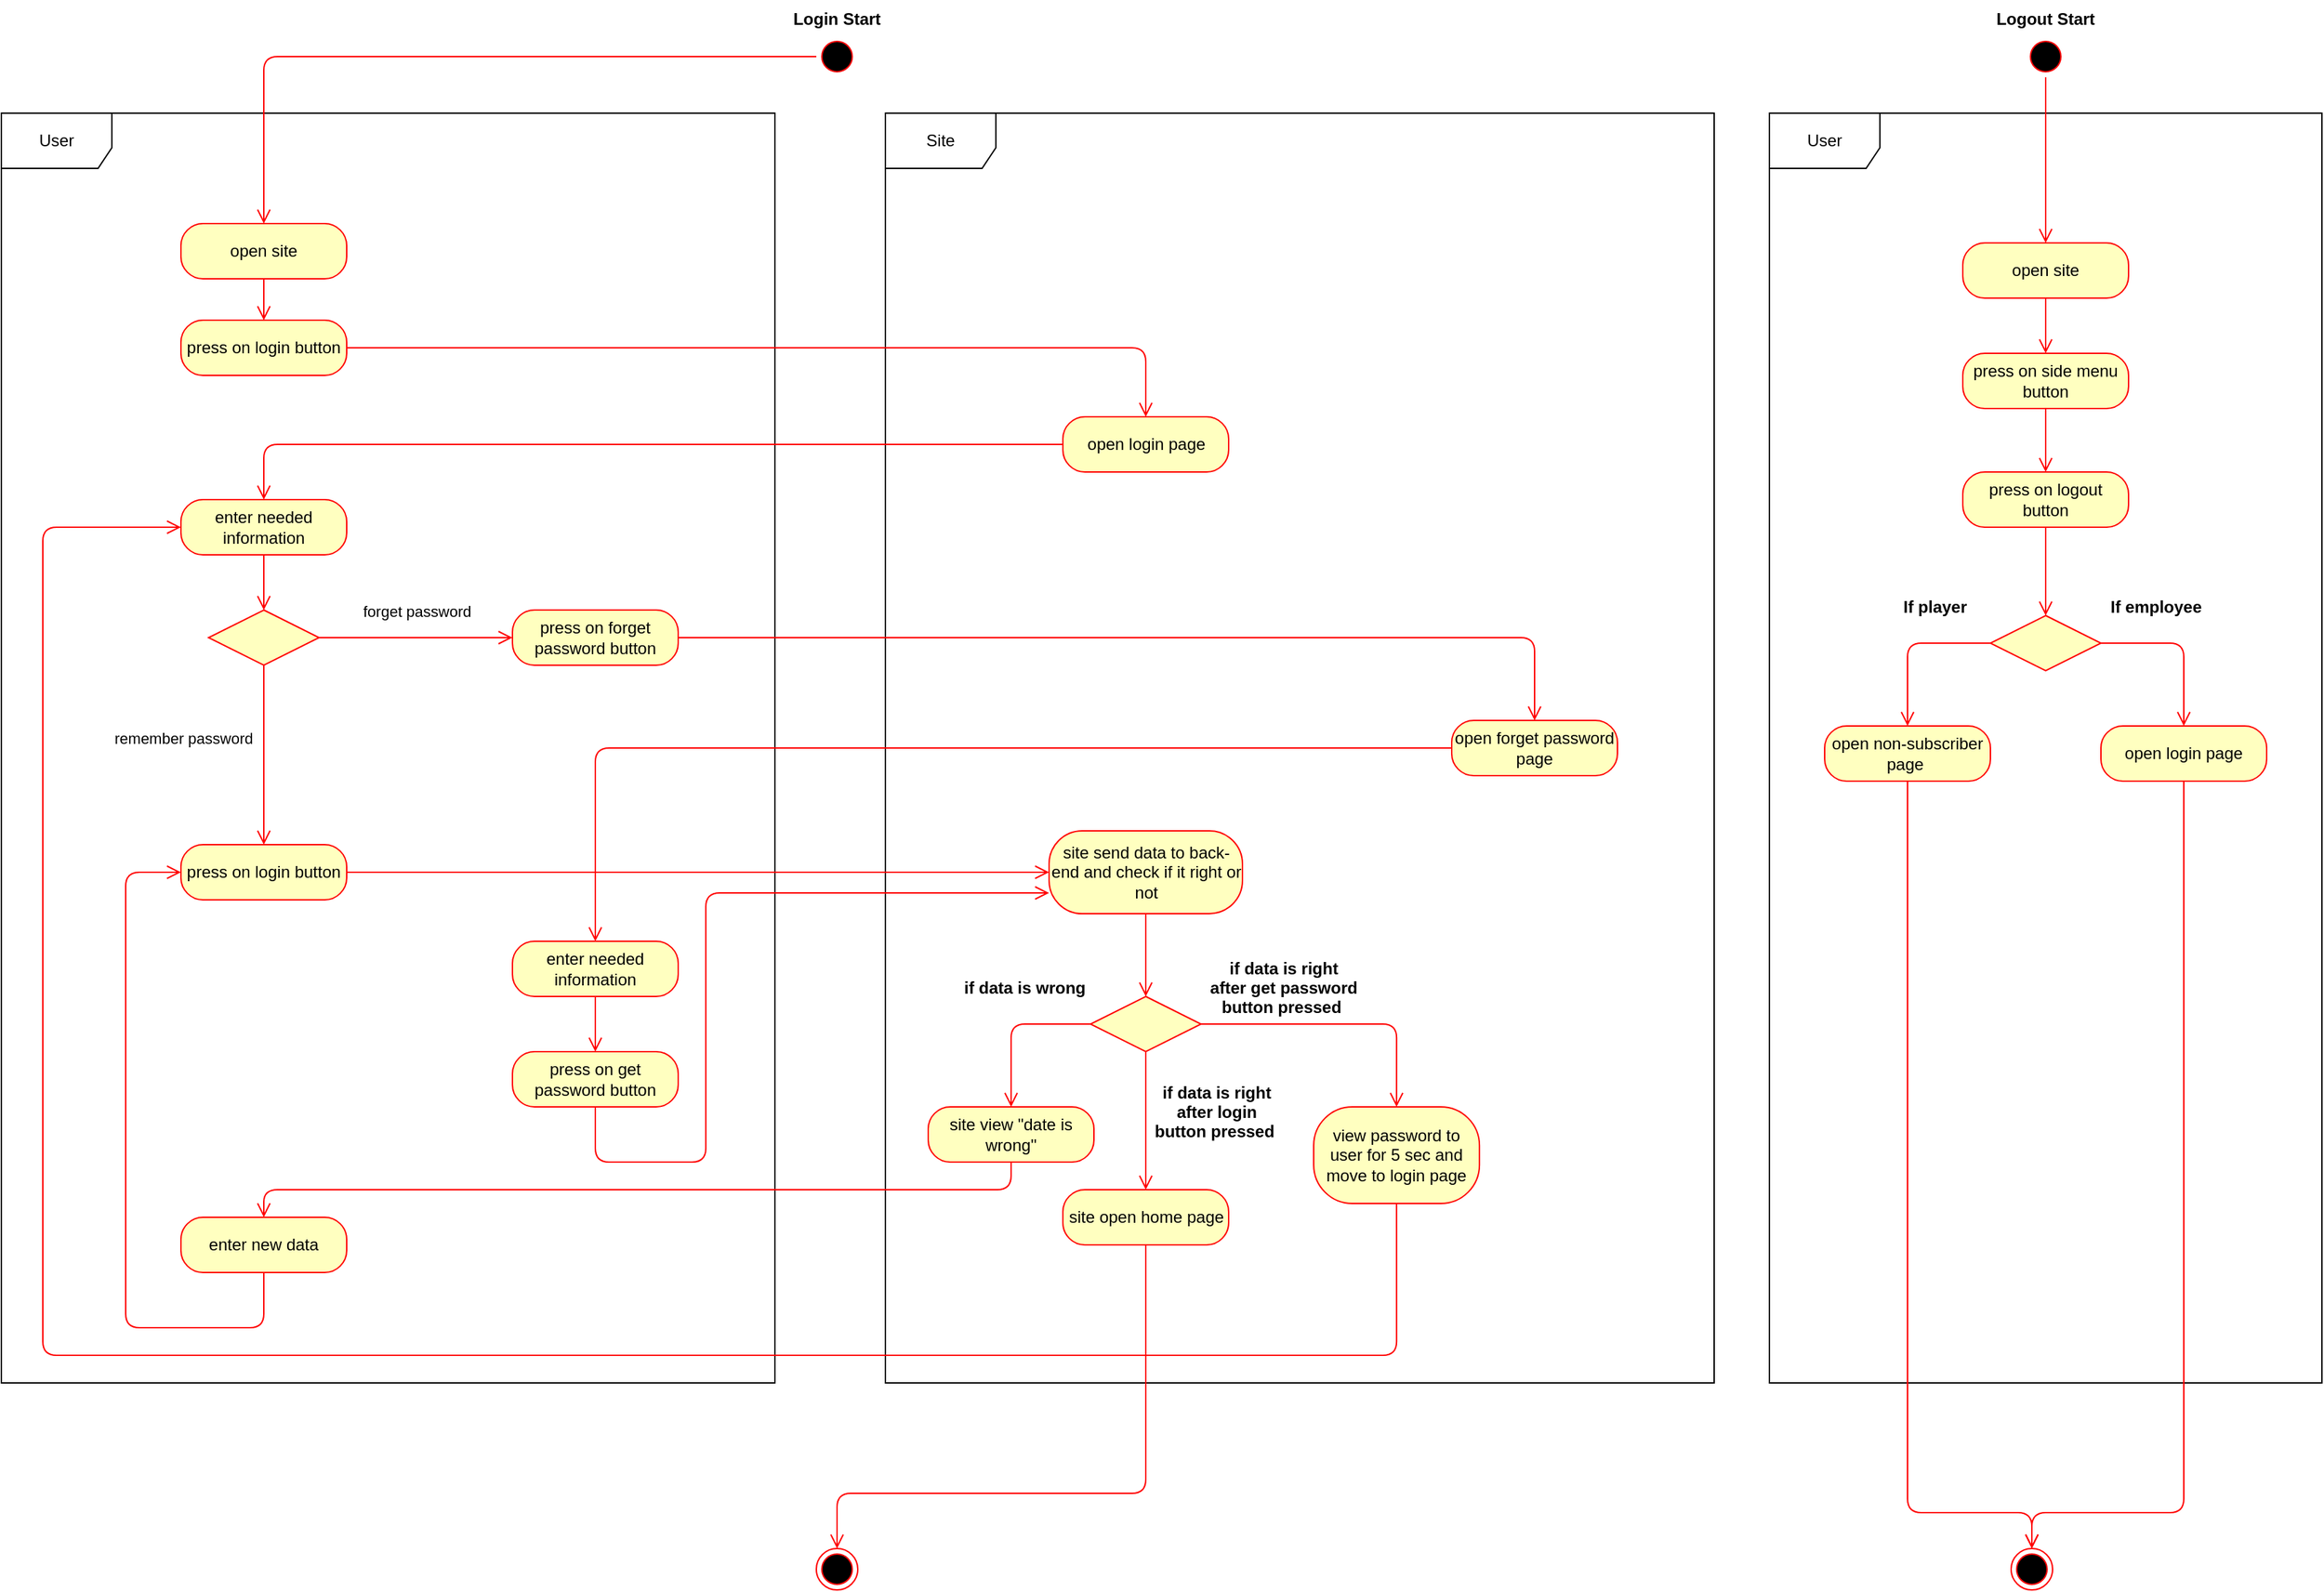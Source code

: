 <mxfile version="13.9.9" type="device"><diagram id="vHUX3nEgrBpxikdIdnRH" name="Page-1"><mxGraphModel dx="3160" dy="1460" grid="1" gridSize="10" guides="1" tooltips="1" connect="1" arrows="0" fold="1" page="1" pageScale="1" pageWidth="1920" pageHeight="1200" math="0" shadow="0"><root><mxCell id="0"/><mxCell id="1" parent="0"/><mxCell id="IA9ujaFTMxTYz04jfOuX-15" value="Site" style="shape=umlFrame;whiteSpace=wrap;html=1;width=80;height=40;" vertex="1" parent="1"><mxGeometry x="680" y="106" width="600" height="920" as="geometry"/></mxCell><mxCell id="IA9ujaFTMxTYz04jfOuX-12" value="User" style="shape=umlFrame;whiteSpace=wrap;html=1;width=80;height=40;" vertex="1" parent="1"><mxGeometry x="40" y="106" width="560" height="920" as="geometry"/></mxCell><mxCell id="IA9ujaFTMxTYz04jfOuX-1" value="" style="ellipse;html=1;shape=startState;fillColor=#000000;strokeColor=#ff0000;" vertex="1" parent="1"><mxGeometry x="630" y="50" width="30" height="30" as="geometry"/></mxCell><mxCell id="IA9ujaFTMxTYz04jfOuX-2" value="" style="edgeStyle=orthogonalEdgeStyle;html=1;verticalAlign=bottom;endArrow=open;endSize=8;strokeColor=#ff0000;entryX=0.5;entryY=0;entryDx=0;entryDy=0;" edge="1" source="IA9ujaFTMxTYz04jfOuX-1" parent="1" target="IA9ujaFTMxTYz04jfOuX-3"><mxGeometry relative="1" as="geometry"><mxPoint x="690" y="156" as="targetPoint"/></mxGeometry></mxCell><mxCell id="IA9ujaFTMxTYz04jfOuX-3" value="open site" style="rounded=1;whiteSpace=wrap;html=1;arcSize=40;fontColor=#000000;fillColor=#ffffc0;strokeColor=#ff0000;" vertex="1" parent="1"><mxGeometry x="170" y="186" width="120" height="40" as="geometry"/></mxCell><mxCell id="IA9ujaFTMxTYz04jfOuX-4" value="" style="edgeStyle=orthogonalEdgeStyle;html=1;verticalAlign=bottom;endArrow=open;endSize=8;strokeColor=#ff0000;entryX=0.5;entryY=0;entryDx=0;entryDy=0;" edge="1" source="IA9ujaFTMxTYz04jfOuX-3" parent="1" target="IA9ujaFTMxTYz04jfOuX-5"><mxGeometry relative="1" as="geometry"><mxPoint x="230" y="276" as="targetPoint"/><Array as="points"/></mxGeometry></mxCell><mxCell id="IA9ujaFTMxTYz04jfOuX-5" value="press on login button" style="rounded=1;whiteSpace=wrap;html=1;arcSize=40;fontColor=#000000;fillColor=#ffffc0;strokeColor=#ff0000;" vertex="1" parent="1"><mxGeometry x="170" y="256" width="120" height="40" as="geometry"/></mxCell><mxCell id="IA9ujaFTMxTYz04jfOuX-6" value="" style="edgeStyle=orthogonalEdgeStyle;html=1;verticalAlign=bottom;endArrow=open;endSize=8;strokeColor=#ff0000;entryX=0.5;entryY=0;entryDx=0;entryDy=0;" edge="1" source="IA9ujaFTMxTYz04jfOuX-5" parent="1" target="IA9ujaFTMxTYz04jfOuX-7"><mxGeometry relative="1" as="geometry"><mxPoint x="450" y="406" as="targetPoint"/></mxGeometry></mxCell><mxCell id="IA9ujaFTMxTYz04jfOuX-7" value="open login page" style="rounded=1;whiteSpace=wrap;html=1;arcSize=40;fontColor=#000000;fillColor=#ffffc0;strokeColor=#ff0000;" vertex="1" parent="1"><mxGeometry x="808.5" y="326" width="120" height="40" as="geometry"/></mxCell><mxCell id="IA9ujaFTMxTYz04jfOuX-8" value="" style="edgeStyle=orthogonalEdgeStyle;html=1;verticalAlign=bottom;endArrow=open;endSize=8;strokeColor=#ff0000;entryX=0.5;entryY=0;entryDx=0;entryDy=0;" edge="1" source="IA9ujaFTMxTYz04jfOuX-7" parent="1" target="IA9ujaFTMxTYz04jfOuX-9"><mxGeometry relative="1" as="geometry"><mxPoint x="450" y="416" as="targetPoint"/></mxGeometry></mxCell><mxCell id="IA9ujaFTMxTYz04jfOuX-9" value="enter needed information" style="rounded=1;whiteSpace=wrap;html=1;arcSize=40;fontColor=#000000;fillColor=#ffffc0;strokeColor=#ff0000;" vertex="1" parent="1"><mxGeometry x="170" y="386" width="120" height="40" as="geometry"/></mxCell><mxCell id="IA9ujaFTMxTYz04jfOuX-10" value="" style="edgeStyle=orthogonalEdgeStyle;html=1;verticalAlign=bottom;endArrow=open;endSize=8;strokeColor=#ff0000;entryX=0.5;entryY=0;entryDx=0;entryDy=0;" edge="1" source="IA9ujaFTMxTYz04jfOuX-9" parent="1" target="IA9ujaFTMxTYz04jfOuX-32"><mxGeometry relative="1" as="geometry"><mxPoint x="230" y="536" as="targetPoint"/></mxGeometry></mxCell><mxCell id="IA9ujaFTMxTYz04jfOuX-13" value="press on login button" style="rounded=1;whiteSpace=wrap;html=1;arcSize=40;fontColor=#000000;fillColor=#ffffc0;strokeColor=#ff0000;" vertex="1" parent="1"><mxGeometry x="170" y="636" width="120" height="40" as="geometry"/></mxCell><mxCell id="IA9ujaFTMxTYz04jfOuX-14" value="" style="edgeStyle=orthogonalEdgeStyle;html=1;verticalAlign=bottom;endArrow=open;endSize=8;strokeColor=#ff0000;" edge="1" source="IA9ujaFTMxTYz04jfOuX-13" parent="1" target="IA9ujaFTMxTYz04jfOuX-16"><mxGeometry relative="1" as="geometry"><mxPoint x="450" y="626" as="targetPoint"/></mxGeometry></mxCell><mxCell id="IA9ujaFTMxTYz04jfOuX-16" value="site send data to back-end and check if it right or not" style="rounded=1;whiteSpace=wrap;html=1;arcSize=40;fontColor=#000000;fillColor=#ffffc0;strokeColor=#ff0000;" vertex="1" parent="1"><mxGeometry x="798.5" y="626" width="140" height="60" as="geometry"/></mxCell><mxCell id="IA9ujaFTMxTYz04jfOuX-17" value="site open home page" style="rounded=1;whiteSpace=wrap;html=1;arcSize=40;fontColor=#000000;fillColor=#ffffc0;strokeColor=#ff0000;" vertex="1" parent="1"><mxGeometry x="808.5" y="886" width="120" height="40" as="geometry"/></mxCell><mxCell id="IA9ujaFTMxTYz04jfOuX-20" value="" style="edgeStyle=orthogonalEdgeStyle;html=1;verticalAlign=bottom;endArrow=open;endSize=8;strokeColor=#ff0000;exitX=0.5;exitY=1;exitDx=0;exitDy=0;entryX=0.5;entryY=0;entryDx=0;entryDy=0;" edge="1" parent="1" source="IA9ujaFTMxTYz04jfOuX-16" target="IA9ujaFTMxTYz04jfOuX-21"><mxGeometry relative="1" as="geometry"><mxPoint x="878.5" y="846" as="targetPoint"/><mxPoint x="878.5" y="786" as="sourcePoint"/></mxGeometry></mxCell><mxCell id="IA9ujaFTMxTYz04jfOuX-21" value="" style="rhombus;whiteSpace=wrap;html=1;fillColor=#ffffc0;strokeColor=#ff0000;" vertex="1" parent="1"><mxGeometry x="828.5" y="746" width="80" height="40" as="geometry"/></mxCell><mxCell id="IA9ujaFTMxTYz04jfOuX-22" value="" style="edgeStyle=orthogonalEdgeStyle;html=1;align=left;verticalAlign=bottom;endArrow=open;endSize=8;strokeColor=#ff0000;entryX=0.5;entryY=0;entryDx=0;entryDy=0;" edge="1" source="IA9ujaFTMxTYz04jfOuX-21" parent="1" target="IA9ujaFTMxTYz04jfOuX-27"><mxGeometry x="-1" relative="1" as="geometry"><mxPoint x="1011" y="766" as="targetPoint"/><Array as="points"><mxPoint x="771" y="766"/></Array></mxGeometry></mxCell><mxCell id="IA9ujaFTMxTYz04jfOuX-23" value="" style="edgeStyle=orthogonalEdgeStyle;html=1;align=left;verticalAlign=top;endArrow=open;endSize=8;strokeColor=#ff0000;entryX=0.5;entryY=0;entryDx=0;entryDy=0;exitX=0.5;exitY=1;exitDx=0;exitDy=0;" edge="1" source="IA9ujaFTMxTYz04jfOuX-21" parent="1" target="IA9ujaFTMxTYz04jfOuX-17"><mxGeometry x="-1" y="16" relative="1" as="geometry"><mxPoint x="871" y="846" as="targetPoint"/><Array as="points"><mxPoint x="868" y="826"/></Array><mxPoint x="13" y="-6" as="offset"/></mxGeometry></mxCell><mxCell id="IA9ujaFTMxTYz04jfOuX-24" value="if data is right&#10;after login &#10;button pressed " style="text;align=center;fontStyle=1;verticalAlign=middle;spacingLeft=3;spacingRight=3;strokeColor=none;rotatable=0;points=[[0,0.5],[1,0.5]];portConstraint=eastwest;" vertex="1" parent="1"><mxGeometry x="880" y="816" width="80" height="26" as="geometry"/></mxCell><mxCell id="IA9ujaFTMxTYz04jfOuX-25" value="" style="ellipse;html=1;shape=endState;fillColor=#000000;strokeColor=#ff0000;" vertex="1" parent="1"><mxGeometry x="630" y="1146" width="30" height="30" as="geometry"/></mxCell><mxCell id="IA9ujaFTMxTYz04jfOuX-26" value="" style="edgeStyle=orthogonalEdgeStyle;html=1;align=left;verticalAlign=top;endArrow=open;endSize=8;strokeColor=#ff0000;entryX=0.5;entryY=0;entryDx=0;entryDy=0;exitX=0.5;exitY=1;exitDx=0;exitDy=0;" edge="1" parent="1" source="IA9ujaFTMxTYz04jfOuX-17" target="IA9ujaFTMxTYz04jfOuX-25"><mxGeometry x="-1" y="16" relative="1" as="geometry"><mxPoint x="777.5" y="886" as="targetPoint"/><mxPoint x="805" y="826" as="sourcePoint"/><Array as="points"><mxPoint x="868" y="1106"/><mxPoint x="645" y="1106"/></Array><mxPoint x="13" y="-6" as="offset"/></mxGeometry></mxCell><mxCell id="IA9ujaFTMxTYz04jfOuX-27" value="site view &quot;date is wrong&quot;" style="rounded=1;whiteSpace=wrap;html=1;arcSize=40;fontColor=#000000;fillColor=#ffffc0;strokeColor=#ff0000;" vertex="1" parent="1"><mxGeometry x="711" y="826" width="120" height="40" as="geometry"/></mxCell><mxCell id="IA9ujaFTMxTYz04jfOuX-28" value="if data is wrong" style="text;align=center;fontStyle=1;verticalAlign=middle;spacingLeft=3;spacingRight=3;strokeColor=none;rotatable=0;points=[[0,0.5],[1,0.5]];portConstraint=eastwest;" vertex="1" parent="1"><mxGeometry x="741" y="726" width="80" height="26" as="geometry"/></mxCell><mxCell id="IA9ujaFTMxTYz04jfOuX-29" value="enter new data" style="rounded=1;whiteSpace=wrap;html=1;arcSize=40;fontColor=#000000;fillColor=#ffffc0;strokeColor=#ff0000;" vertex="1" parent="1"><mxGeometry x="170" y="906" width="120" height="40" as="geometry"/></mxCell><mxCell id="IA9ujaFTMxTYz04jfOuX-30" value="" style="edgeStyle=orthogonalEdgeStyle;html=1;verticalAlign=bottom;endArrow=open;endSize=8;strokeColor=#ff0000;entryX=0;entryY=0.5;entryDx=0;entryDy=0;" edge="1" source="IA9ujaFTMxTYz04jfOuX-29" parent="1" target="IA9ujaFTMxTYz04jfOuX-13"><mxGeometry relative="1" as="geometry"><mxPoint x="230" y="1006" as="targetPoint"/><Array as="points"><mxPoint x="230" y="986"/><mxPoint x="130" y="986"/><mxPoint x="130" y="656"/></Array></mxGeometry></mxCell><mxCell id="IA9ujaFTMxTYz04jfOuX-31" value="" style="edgeStyle=orthogonalEdgeStyle;html=1;verticalAlign=bottom;endArrow=open;endSize=8;strokeColor=#ff0000;exitX=0.5;exitY=1;exitDx=0;exitDy=0;entryX=0.5;entryY=0;entryDx=0;entryDy=0;" edge="1" parent="1" source="IA9ujaFTMxTYz04jfOuX-27" target="IA9ujaFTMxTYz04jfOuX-29"><mxGeometry relative="1" as="geometry"><mxPoint x="450" y="906" as="targetPoint"/><mxPoint x="460" y="956" as="sourcePoint"/><Array as="points"><mxPoint x="771" y="886"/><mxPoint x="230" y="886"/></Array></mxGeometry></mxCell><mxCell id="IA9ujaFTMxTYz04jfOuX-32" value="" style="rhombus;whiteSpace=wrap;html=1;fillColor=#ffffc0;strokeColor=#ff0000;" vertex="1" parent="1"><mxGeometry x="190" y="466" width="80" height="40" as="geometry"/></mxCell><mxCell id="IA9ujaFTMxTYz04jfOuX-33" value="forget password" style="edgeStyle=orthogonalEdgeStyle;html=1;align=left;verticalAlign=bottom;endArrow=open;endSize=8;strokeColor=#ff0000;entryX=0;entryY=0.5;entryDx=0;entryDy=0;" edge="1" source="IA9ujaFTMxTYz04jfOuX-32" parent="1" target="IA9ujaFTMxTYz04jfOuX-35"><mxGeometry x="-0.571" y="10" relative="1" as="geometry"><mxPoint x="370" y="486" as="targetPoint"/><Array as="points"><mxPoint x="360" y="486"/><mxPoint x="360" y="486"/></Array><mxPoint as="offset"/></mxGeometry></mxCell><mxCell id="IA9ujaFTMxTYz04jfOuX-34" value="remember password" style="edgeStyle=orthogonalEdgeStyle;html=1;align=left;verticalAlign=top;endArrow=open;endSize=8;strokeColor=#ff0000;entryX=0.5;entryY=0;entryDx=0;entryDy=0;" edge="1" source="IA9ujaFTMxTYz04jfOuX-32" parent="1" target="IA9ujaFTMxTYz04jfOuX-13"><mxGeometry x="-0.385" y="-110" relative="1" as="geometry"><mxPoint x="230" y="566" as="targetPoint"/><mxPoint as="offset"/></mxGeometry></mxCell><mxCell id="IA9ujaFTMxTYz04jfOuX-35" value="press on forget password button" style="rounded=1;whiteSpace=wrap;html=1;arcSize=40;fontColor=#000000;fillColor=#ffffc0;strokeColor=#ff0000;" vertex="1" parent="1"><mxGeometry x="410" y="466" width="120" height="40" as="geometry"/></mxCell><mxCell id="IA9ujaFTMxTYz04jfOuX-36" value="" style="edgeStyle=orthogonalEdgeStyle;html=1;verticalAlign=bottom;endArrow=open;endSize=8;strokeColor=#ff0000;entryX=0.5;entryY=0;entryDx=0;entryDy=0;" edge="1" source="IA9ujaFTMxTYz04jfOuX-35" parent="1" target="IA9ujaFTMxTYz04jfOuX-37"><mxGeometry relative="1" as="geometry"><mxPoint x="520" y="566" as="targetPoint"/></mxGeometry></mxCell><mxCell id="IA9ujaFTMxTYz04jfOuX-37" value="open forget password page" style="rounded=1;whiteSpace=wrap;html=1;arcSize=40;fontColor=#000000;fillColor=#ffffc0;strokeColor=#ff0000;" vertex="1" parent="1"><mxGeometry x="1090" y="546" width="120" height="40" as="geometry"/></mxCell><mxCell id="IA9ujaFTMxTYz04jfOuX-38" value="" style="edgeStyle=orthogonalEdgeStyle;html=1;verticalAlign=bottom;endArrow=open;endSize=8;strokeColor=#ff0000;entryX=0.5;entryY=0;entryDx=0;entryDy=0;" edge="1" source="IA9ujaFTMxTYz04jfOuX-37" parent="1" target="IA9ujaFTMxTYz04jfOuX-39"><mxGeometry relative="1" as="geometry"><mxPoint x="470" y="686" as="targetPoint"/></mxGeometry></mxCell><mxCell id="IA9ujaFTMxTYz04jfOuX-39" value="enter needed information" style="rounded=1;whiteSpace=wrap;html=1;arcSize=40;fontColor=#000000;fillColor=#ffffc0;strokeColor=#ff0000;" vertex="1" parent="1"><mxGeometry x="410" y="706" width="120" height="40" as="geometry"/></mxCell><mxCell id="IA9ujaFTMxTYz04jfOuX-40" value="Login Start" style="text;align=center;fontStyle=1;verticalAlign=middle;spacingLeft=3;spacingRight=3;strokeColor=none;rotatable=0;points=[[0,0.5],[1,0.5]];portConstraint=eastwest;" vertex="1" parent="1"><mxGeometry x="605" y="24" width="80" height="26" as="geometry"/></mxCell><mxCell id="IA9ujaFTMxTYz04jfOuX-41" value="press on get password button" style="rounded=1;whiteSpace=wrap;html=1;arcSize=40;fontColor=#000000;fillColor=#ffffc0;strokeColor=#ff0000;" vertex="1" parent="1"><mxGeometry x="410" y="786" width="120" height="40" as="geometry"/></mxCell><mxCell id="IA9ujaFTMxTYz04jfOuX-42" value="" style="edgeStyle=orthogonalEdgeStyle;html=1;align=left;verticalAlign=top;endArrow=open;endSize=8;strokeColor=#ff0000;entryX=0.5;entryY=0;entryDx=0;entryDy=0;exitX=0.5;exitY=1;exitDx=0;exitDy=0;" edge="1" parent="1" source="IA9ujaFTMxTYz04jfOuX-39" target="IA9ujaFTMxTYz04jfOuX-41"><mxGeometry x="-0.385" y="-110" relative="1" as="geometry"><mxPoint x="360" y="896" as="targetPoint"/><mxPoint x="360" y="766" as="sourcePoint"/><mxPoint as="offset"/></mxGeometry></mxCell><mxCell id="IA9ujaFTMxTYz04jfOuX-43" value="" style="edgeStyle=orthogonalEdgeStyle;html=1;align=left;verticalAlign=top;endArrow=open;endSize=8;strokeColor=#ff0000;entryX=0;entryY=0.75;entryDx=0;entryDy=0;exitX=0.5;exitY=1;exitDx=0;exitDy=0;" edge="1" parent="1" source="IA9ujaFTMxTYz04jfOuX-41" target="IA9ujaFTMxTYz04jfOuX-16"><mxGeometry x="-0.385" y="-110" relative="1" as="geometry"><mxPoint x="480.0" y="796" as="targetPoint"/><mxPoint x="480.0" y="756" as="sourcePoint"/><Array as="points"><mxPoint x="470" y="866"/><mxPoint x="550" y="866"/><mxPoint x="550" y="671"/></Array><mxPoint as="offset"/></mxGeometry></mxCell><mxCell id="IA9ujaFTMxTYz04jfOuX-45" value="view password to user for 5 sec and move to login page" style="rounded=1;whiteSpace=wrap;html=1;arcSize=40;fontColor=#000000;fillColor=#ffffc0;strokeColor=#ff0000;" vertex="1" parent="1"><mxGeometry x="990.07" y="826" width="120" height="70" as="geometry"/></mxCell><mxCell id="IA9ujaFTMxTYz04jfOuX-46" value="" style="edgeStyle=orthogonalEdgeStyle;html=1;align=left;verticalAlign=top;endArrow=open;endSize=8;strokeColor=#ff0000;entryX=0.5;entryY=0;entryDx=0;entryDy=0;exitX=1;exitY=0.5;exitDx=0;exitDy=0;" edge="1" parent="1" target="IA9ujaFTMxTYz04jfOuX-45" source="IA9ujaFTMxTYz04jfOuX-21"><mxGeometry x="-1" y="16" relative="1" as="geometry"><mxPoint x="952.57" y="846" as="targetPoint"/><mxPoint x="990.001" y="766.034" as="sourcePoint"/><Array as="points"><mxPoint x="1050" y="766"/></Array><mxPoint x="13" y="-6" as="offset"/></mxGeometry></mxCell><mxCell id="IA9ujaFTMxTYz04jfOuX-47" value="if data is right&#10;after get password&#10;button pressed " style="text;align=center;fontStyle=1;verticalAlign=middle;spacingLeft=3;spacingRight=3;strokeColor=none;rotatable=0;points=[[0,0.5],[1,0.5]];portConstraint=eastwest;" vertex="1" parent="1"><mxGeometry x="928.5" y="726" width="80" height="26" as="geometry"/></mxCell><mxCell id="IA9ujaFTMxTYz04jfOuX-48" value="" style="edgeStyle=orthogonalEdgeStyle;html=1;align=left;verticalAlign=bottom;endArrow=open;endSize=8;strokeColor=#ff0000;entryX=0;entryY=0.5;entryDx=0;entryDy=0;exitX=0.5;exitY=1;exitDx=0;exitDy=0;" edge="1" parent="1" source="IA9ujaFTMxTYz04jfOuX-45" target="IA9ujaFTMxTYz04jfOuX-9"><mxGeometry x="-1" relative="1" as="geometry"><mxPoint x="990.07" y="996" as="targetPoint"/><mxPoint x="1047.57" y="936" as="sourcePoint"/><Array as="points"><mxPoint x="1050" y="1006"/><mxPoint x="70" y="1006"/><mxPoint x="70" y="406"/></Array></mxGeometry></mxCell><mxCell id="IA9ujaFTMxTYz04jfOuX-49" value="User" style="shape=umlFrame;whiteSpace=wrap;html=1;width=80;height=40;" vertex="1" parent="1"><mxGeometry x="1320" y="106" width="400" height="920" as="geometry"/></mxCell><mxCell id="IA9ujaFTMxTYz04jfOuX-50" value="" style="ellipse;html=1;shape=startState;fillColor=#000000;strokeColor=#ff0000;" vertex="1" parent="1"><mxGeometry x="1505" y="50" width="30" height="30" as="geometry"/></mxCell><mxCell id="IA9ujaFTMxTYz04jfOuX-51" value="" style="edgeStyle=orthogonalEdgeStyle;html=1;verticalAlign=bottom;endArrow=open;endSize=8;strokeColor=#ff0000;entryX=0.5;entryY=0;entryDx=0;entryDy=0;" edge="1" source="IA9ujaFTMxTYz04jfOuX-50" target="IA9ujaFTMxTYz04jfOuX-52" parent="1"><mxGeometry relative="1" as="geometry"><mxPoint x="1970" y="156" as="targetPoint"/></mxGeometry></mxCell><mxCell id="IA9ujaFTMxTYz04jfOuX-52" value="open site" style="rounded=1;whiteSpace=wrap;html=1;arcSize=40;fontColor=#000000;fillColor=#ffffc0;strokeColor=#ff0000;" vertex="1" parent="1"><mxGeometry x="1460" y="200" width="120" height="40" as="geometry"/></mxCell><mxCell id="IA9ujaFTMxTYz04jfOuX-53" value="" style="edgeStyle=orthogonalEdgeStyle;html=1;verticalAlign=bottom;endArrow=open;endSize=8;strokeColor=#ff0000;entryX=0.5;entryY=0;entryDx=0;entryDy=0;" edge="1" source="IA9ujaFTMxTYz04jfOuX-52" target="IA9ujaFTMxTYz04jfOuX-70" parent="1"><mxGeometry relative="1" as="geometry"><mxPoint x="1520" y="276" as="targetPoint"/><Array as="points"/></mxGeometry></mxCell><mxCell id="IA9ujaFTMxTYz04jfOuX-54" value="press on logout button" style="rounded=1;whiteSpace=wrap;html=1;arcSize=40;fontColor=#000000;fillColor=#ffffc0;strokeColor=#ff0000;" vertex="1" parent="1"><mxGeometry x="1460" y="366" width="120" height="40" as="geometry"/></mxCell><mxCell id="IA9ujaFTMxTYz04jfOuX-56" value="" style="edgeStyle=orthogonalEdgeStyle;html=1;verticalAlign=bottom;endArrow=open;endSize=8;strokeColor=#ff0000;entryX=0.5;entryY=0;entryDx=0;entryDy=0;exitX=0.5;exitY=1;exitDx=0;exitDy=0;" edge="1" source="IA9ujaFTMxTYz04jfOuX-54" target="IA9ujaFTMxTYz04jfOuX-60" parent="1"><mxGeometry relative="1" as="geometry"><mxPoint x="1520" y="646" as="targetPoint"/><mxPoint x="1520" y="536" as="sourcePoint"/></mxGeometry></mxCell><mxCell id="IA9ujaFTMxTYz04jfOuX-57" value="open non-subscriber page&amp;nbsp;" style="rounded=1;whiteSpace=wrap;html=1;arcSize=40;fontColor=#000000;fillColor=#ffffc0;strokeColor=#ff0000;" vertex="1" parent="1"><mxGeometry x="1360" y="550" width="120" height="40" as="geometry"/></mxCell><mxCell id="IA9ujaFTMxTYz04jfOuX-59" value="" style="edgeStyle=orthogonalEdgeStyle;html=1;verticalAlign=bottom;endArrow=open;endSize=8;strokeColor=#ff0000;entryX=0.5;entryY=0;entryDx=0;entryDy=0;exitX=0.5;exitY=1;exitDx=0;exitDy=0;" edge="1" source="IA9ujaFTMxTYz04jfOuX-57" target="IA9ujaFTMxTYz04jfOuX-67" parent="1"><mxGeometry relative="1" as="geometry"><mxPoint x="1510" y="900" as="targetPoint"/><mxPoint x="1510" y="840" as="sourcePoint"/><Array as="points"><mxPoint x="1420" y="1120"/><mxPoint x="1510" y="1120"/></Array></mxGeometry></mxCell><mxCell id="IA9ujaFTMxTYz04jfOuX-60" value="" style="rhombus;whiteSpace=wrap;html=1;fillColor=#ffffc0;strokeColor=#ff0000;" vertex="1" parent="1"><mxGeometry x="1480" y="470" width="80" height="40" as="geometry"/></mxCell><mxCell id="IA9ujaFTMxTYz04jfOuX-61" value="" style="edgeStyle=orthogonalEdgeStyle;html=1;align=left;verticalAlign=bottom;endArrow=open;endSize=8;strokeColor=#ff0000;entryX=0.5;entryY=0;entryDx=0;entryDy=0;" edge="1" source="IA9ujaFTMxTYz04jfOuX-60" target="IA9ujaFTMxTYz04jfOuX-63" parent="1"><mxGeometry x="-0.333" y="20" relative="1" as="geometry"><mxPoint x="1660" y="490" as="targetPoint"/><Array as="points"><mxPoint x="1620" y="490"/></Array><mxPoint as="offset"/></mxGeometry></mxCell><mxCell id="IA9ujaFTMxTYz04jfOuX-62" value="&lt;span style=&quot;color: rgba(0 , 0 , 0 , 0) ; font-family: monospace ; font-size: 0px&quot;&gt;%3CmxGraphModel%3E%3Croot%3E%3CmxCell%20id%3D%220%22%2F%3E%3CmxCell%20id%3D%221%22%20parent%3D%220%22%2F%3E%3CmxCell%20id%3D%222%22%20value%3D%22%22%20style%3D%22edgeStyle%3DorthogonalEdgeStyle%3Bhtml%3D1%3Balign%3Dleft%3BverticalAlign%3Dbottom%3BendArrow%3Dopen%3BendSize%3D8%3BstrokeColor%3D%23ff0000%3BentryX%3D0.5%3BentryY%3D0%3BentryDx%3D0%3BentryDy%3D0%3B%22%20edge%3D%221%22%20parent%3D%221%22%3E%3CmxGeometry%20x%3D%22-1%22%20relative%3D%221%22%20as%3D%22geometry%22%3E%3CmxPoint%20x%3D%22861%22%20y%3D%22800%22%20as%3D%22targetPoint%22%2F%3E%3CmxPoint%20x%3D%22918.5%22%20y%3D%22740%22%20as%3D%22sourcePoint%22%2F%3E%3CArray%20as%3D%22points%22%3E%3CmxPoint%20x%3D%22861%22%20y%3D%22740%22%2F%3E%3C%2FArray%3E%3C%2FmxGeometry%3E%3C%2FmxCell%3E%3C%2Froot%3E%3C%2FmxGraphModel%3E&lt;/span&gt;&lt;span style=&quot;color: rgba(0 , 0 , 0 , 0) ; font-family: monospace ; font-size: 0px&quot;&gt;%3CmxGraphModel%3E%3Croot%3E%3CmxCell%20id%3D%220%22%2F%3E%3CmxCell%20id%3D%221%22%20parent%3D%220%22%2F%3E%3CmxCell%20id%3D%222%22%20value%3D%22%22%20style%3D%22edgeStyle%3DorthogonalEdgeStyle%3Bhtml%3D1%3Balign%3Dleft%3BverticalAlign%3Dbottom%3BendArrow%3Dopen%3BendSize%3D8%3BstrokeColor%3D%23ff0000%3BentryX%3D0.5%3BentryY%3D0%3BentryDx%3D0%3BentryDy%3D0%3B%22%20edge%3D%221%22%20parent%3D%221%22%3E%3CmxGeometry%20x%3D%22-1%22%20relative%3D%221%22%20as%3D%22geometry%22%3E%3CmxPoint%20x%3D%22861%22%20y%3D%22800%22%20as%3D%22targetPoint%22%2F%3E%3CmxPoint%20x%3D%22918.5%22%20y%3D%22740%22%20as%3D%22sourcePoint%22%2F%3E%3CArray%20as%3D%22points%22%3E%3CmxPoint%20x%3D%22861%22%20y%3D%22740%22%2F%3E%3C%2FArray%3E%3C%2FmxGeometry%3E%3C%2FmxCell%3E%3C%2Froot%3E%3C%2FmxGraphModel%3Eif&amp;nbsp;&lt;/span&gt;" style="edgeStyle=orthogonalEdgeStyle;html=1;align=left;verticalAlign=top;endArrow=open;endSize=8;strokeColor=#ff0000;entryX=0.5;entryY=0;entryDx=0;entryDy=0;" edge="1" source="IA9ujaFTMxTYz04jfOuX-60" target="IA9ujaFTMxTYz04jfOuX-57" parent="1"><mxGeometry y="-58" relative="1" as="geometry"><mxPoint x="1520" y="570" as="targetPoint"/><Array as="points"><mxPoint x="1420" y="490"/></Array><mxPoint x="8" y="-30" as="offset"/></mxGeometry></mxCell><mxCell id="IA9ujaFTMxTYz04jfOuX-63" value="open login page" style="rounded=1;whiteSpace=wrap;html=1;arcSize=40;fontColor=#000000;fillColor=#ffffc0;strokeColor=#ff0000;" vertex="1" parent="1"><mxGeometry x="1560" y="550" width="120" height="40" as="geometry"/></mxCell><mxCell id="IA9ujaFTMxTYz04jfOuX-67" value="" style="ellipse;html=1;shape=endState;fillColor=#000000;strokeColor=#ff0000;" vertex="1" parent="1"><mxGeometry x="1495" y="1146" width="30" height="30" as="geometry"/></mxCell><mxCell id="IA9ujaFTMxTYz04jfOuX-68" value="" style="edgeStyle=orthogonalEdgeStyle;html=1;verticalAlign=bottom;endArrow=open;endSize=8;strokeColor=#ff0000;entryX=0.5;entryY=0;entryDx=0;entryDy=0;exitX=0.5;exitY=1;exitDx=0;exitDy=0;" edge="1" parent="1" source="IA9ujaFTMxTYz04jfOuX-63" target="IA9ujaFTMxTYz04jfOuX-67"><mxGeometry relative="1" as="geometry"><mxPoint x="1710" y="1156" as="targetPoint"/><mxPoint x="1620.0" y="490" as="sourcePoint"/><Array as="points"><mxPoint x="1620" y="1120"/><mxPoint x="1510" y="1120"/></Array></mxGeometry></mxCell><mxCell id="IA9ujaFTMxTYz04jfOuX-69" value="Logout Start" style="text;align=center;fontStyle=1;verticalAlign=middle;spacingLeft=3;spacingRight=3;strokeColor=none;rotatable=0;points=[[0,0.5],[1,0.5]];portConstraint=eastwest;" vertex="1" parent="1"><mxGeometry x="1480" y="24" width="80" height="26" as="geometry"/></mxCell><mxCell id="IA9ujaFTMxTYz04jfOuX-70" value="press on side menu button" style="rounded=1;whiteSpace=wrap;html=1;arcSize=40;fontColor=#000000;fillColor=#ffffc0;strokeColor=#ff0000;" vertex="1" parent="1"><mxGeometry x="1460" y="280" width="120" height="40" as="geometry"/></mxCell><mxCell id="IA9ujaFTMxTYz04jfOuX-71" value="" style="edgeStyle=orthogonalEdgeStyle;html=1;verticalAlign=bottom;endArrow=open;endSize=8;strokeColor=#ff0000;entryX=0.5;entryY=0;entryDx=0;entryDy=0;exitX=0.5;exitY=1;exitDx=0;exitDy=0;" edge="1" parent="1" source="IA9ujaFTMxTYz04jfOuX-70" target="IA9ujaFTMxTYz04jfOuX-54"><mxGeometry relative="1" as="geometry"><mxPoint x="1530" y="290" as="targetPoint"/><mxPoint x="1530" y="250.0" as="sourcePoint"/><Array as="points"><mxPoint x="1520" y="350"/><mxPoint x="1520" y="350"/></Array></mxGeometry></mxCell><mxCell id="IA9ujaFTMxTYz04jfOuX-72" value="If player" style="text;align=center;fontStyle=1;verticalAlign=middle;spacingLeft=3;spacingRight=3;strokeColor=none;rotatable=0;points=[[0,0.5],[1,0.5]];portConstraint=eastwest;" vertex="1" parent="1"><mxGeometry x="1400" y="450" width="80" height="26" as="geometry"/></mxCell><mxCell id="IA9ujaFTMxTYz04jfOuX-73" value="If employee" style="text;align=center;fontStyle=1;verticalAlign=middle;spacingLeft=3;spacingRight=3;strokeColor=none;rotatable=0;points=[[0,0.5],[1,0.5]];portConstraint=eastwest;" vertex="1" parent="1"><mxGeometry x="1560" y="450" width="80" height="26" as="geometry"/></mxCell></root></mxGraphModel></diagram></mxfile>